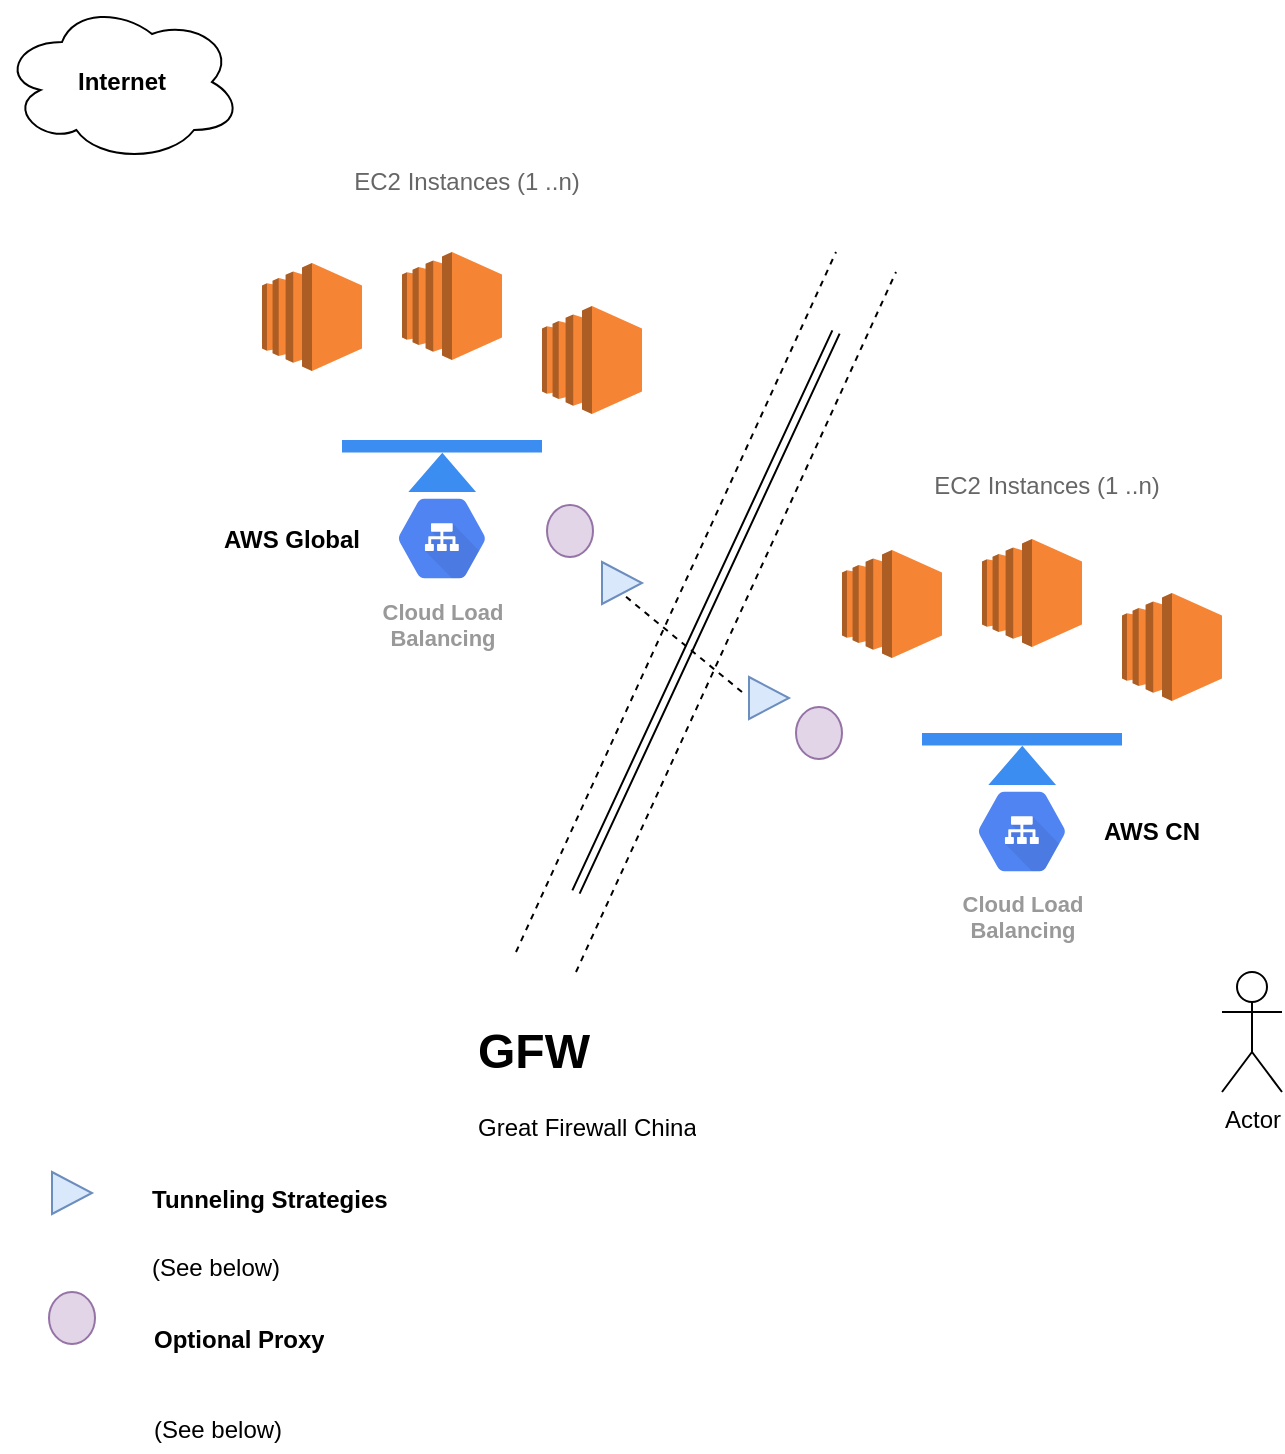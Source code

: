 <mxfile version="12.2.2" type="device" pages="1"><diagram id="xq4binAAVGzNXjXw6jtv" name="Page-1"><mxGraphModel dx="940" dy="580" grid="1" gridSize="10" guides="1" tooltips="1" connect="1" arrows="1" fold="1" page="1" pageScale="1" pageWidth="850" pageHeight="1100" math="0" shadow="0"><root><mxCell id="0"/><mxCell id="1" parent="0"/><mxCell id="sB5bozHKY5kt3t0yApUE-1" value="" style="shape=link;html=1;" edge="1" parent="1"><mxGeometry width="50" height="50" relative="1" as="geometry"><mxPoint x="317" y="470" as="sourcePoint"/><mxPoint x="447" y="190" as="targetPoint"/></mxGeometry></mxCell><mxCell id="sB5bozHKY5kt3t0yApUE-2" value="" style="endArrow=none;dashed=1;html=1;" edge="1" parent="1"><mxGeometry width="50" height="50" relative="1" as="geometry"><mxPoint x="287" y="500" as="sourcePoint"/><mxPoint x="447" y="150" as="targetPoint"/></mxGeometry></mxCell><mxCell id="sB5bozHKY5kt3t0yApUE-3" value="" style="endArrow=none;dashed=1;html=1;" edge="1" parent="1"><mxGeometry width="50" height="50" relative="1" as="geometry"><mxPoint x="317" y="510" as="sourcePoint"/><mxPoint x="477" y="160" as="targetPoint"/></mxGeometry></mxCell><mxCell id="sB5bozHKY5kt3t0yApUE-4" value="&lt;b&gt;Internet&lt;/b&gt;" style="ellipse;shape=cloud;whiteSpace=wrap;html=1;" vertex="1" parent="1"><mxGeometry x="30" y="25" width="120" height="80" as="geometry"/></mxCell><mxCell id="sB5bozHKY5kt3t0yApUE-5" value="Cloud Load&#10;Balancing" style="html=1;fillColor=#5184F3;strokeColor=none;verticalAlign=top;labelPosition=center;verticalLabelPosition=bottom;align=center;spacingTop=-6;fontSize=11;fontStyle=1;fontColor=#999999;shape=mxgraph.gcp2.hexIcon;prIcon=cloud_load_balancing" vertex="1" parent="1"><mxGeometry x="217" y="264" width="66" height="58.5" as="geometry"/></mxCell><mxCell id="sB5bozHKY5kt3t0yApUE-6" value="Cloud Load&#10;Balancing" style="html=1;fillColor=#5184F3;strokeColor=none;verticalAlign=top;labelPosition=center;verticalLabelPosition=bottom;align=center;spacingTop=-6;fontSize=11;fontStyle=1;fontColor=#999999;shape=mxgraph.gcp2.hexIcon;prIcon=cloud_load_balancing" vertex="1" parent="1"><mxGeometry x="507" y="410.5" width="66" height="58.5" as="geometry"/></mxCell><mxCell id="sB5bozHKY5kt3t0yApUE-7" value="" style="html=1;aspect=fixed;strokeColor=none;shadow=0;align=center;verticalAlign=top;fillColor=#3B8DF1;shape=mxgraph.gcp2.load_balancing" vertex="1" parent="1"><mxGeometry x="200" y="244" width="100" height="26" as="geometry"/></mxCell><mxCell id="sB5bozHKY5kt3t0yApUE-8" value="" style="html=1;aspect=fixed;strokeColor=none;shadow=0;align=center;verticalAlign=top;fillColor=#3B8DF1;shape=mxgraph.gcp2.load_balancing" vertex="1" parent="1"><mxGeometry x="490" y="390.5" width="100" height="26" as="geometry"/></mxCell><mxCell id="sB5bozHKY5kt3t0yApUE-9" value="" style="outlineConnect=0;dashed=0;verticalLabelPosition=bottom;verticalAlign=top;align=center;html=1;shape=mxgraph.aws3.ec2;fillColor=#F58534;gradientColor=none;" vertex="1" parent="1"><mxGeometry x="450" y="299" width="50" height="54" as="geometry"/></mxCell><mxCell id="sB5bozHKY5kt3t0yApUE-10" value="" style="outlineConnect=0;dashed=0;verticalLabelPosition=bottom;verticalAlign=top;align=center;html=1;shape=mxgraph.aws3.ec2;fillColor=#F58534;gradientColor=none;" vertex="1" parent="1"><mxGeometry x="520" y="293.5" width="50" height="54" as="geometry"/></mxCell><mxCell id="sB5bozHKY5kt3t0yApUE-11" value="" style="outlineConnect=0;dashed=0;verticalLabelPosition=bottom;verticalAlign=top;align=center;html=1;shape=mxgraph.aws3.ec2;fillColor=#F58534;gradientColor=none;" vertex="1" parent="1"><mxGeometry x="590" y="320.5" width="50" height="54" as="geometry"/></mxCell><mxCell id="sB5bozHKY5kt3t0yApUE-12" value="" style="outlineConnect=0;dashed=0;verticalLabelPosition=bottom;verticalAlign=top;align=center;html=1;shape=mxgraph.aws3.ec2;fillColor=#F58534;gradientColor=none;" vertex="1" parent="1"><mxGeometry x="160" y="155.5" width="50" height="54" as="geometry"/></mxCell><mxCell id="sB5bozHKY5kt3t0yApUE-13" value="" style="outlineConnect=0;dashed=0;verticalLabelPosition=bottom;verticalAlign=top;align=center;html=1;shape=mxgraph.aws3.ec2;fillColor=#F58534;gradientColor=none;" vertex="1" parent="1"><mxGeometry x="230" y="150" width="50" height="54" as="geometry"/></mxCell><mxCell id="sB5bozHKY5kt3t0yApUE-14" value="" style="outlineConnect=0;dashed=0;verticalLabelPosition=bottom;verticalAlign=top;align=center;html=1;shape=mxgraph.aws3.ec2;fillColor=#F58534;gradientColor=none;" vertex="1" parent="1"><mxGeometry x="300" y="177" width="50" height="54" as="geometry"/></mxCell><mxCell id="sB5bozHKY5kt3t0yApUE-15" value="Actor" style="shape=umlActor;verticalLabelPosition=bottom;labelBackgroundColor=#ffffff;verticalAlign=top;html=1;outlineConnect=0;" vertex="1" parent="1"><mxGeometry x="640" y="510" width="30" height="60" as="geometry"/></mxCell><mxCell id="sB5bozHKY5kt3t0yApUE-17" value="&lt;h1&gt;GFW&lt;/h1&gt;&lt;p&gt;Great Firewall China&lt;/p&gt;" style="text;html=1;strokeColor=none;fillColor=none;spacing=5;spacingTop=-20;whiteSpace=wrap;overflow=hidden;rounded=0;" vertex="1" parent="1"><mxGeometry x="262.5" y="530" width="125" height="80" as="geometry"/></mxCell><mxCell id="sB5bozHKY5kt3t0yApUE-20" value="AWS CN" style="text;html=1;strokeColor=none;fillColor=none;align=center;verticalAlign=middle;whiteSpace=wrap;rounded=0;fontStyle=1" vertex="1" parent="1"><mxGeometry x="560" y="430" width="90" height="20" as="geometry"/></mxCell><mxCell id="sB5bozHKY5kt3t0yApUE-21" value="AWS Global" style="text;html=1;strokeColor=none;fillColor=none;align=center;verticalAlign=middle;whiteSpace=wrap;rounded=0;fontStyle=1" vertex="1" parent="1"><mxGeometry x="130" y="283.5" width="90" height="20" as="geometry"/></mxCell><mxCell id="sB5bozHKY5kt3t0yApUE-23" value="&lt;font color=&quot;#666666&quot;&gt;EC2 Instances (1 ..n)&lt;/font&gt;" style="text;html=1;strokeColor=none;fillColor=none;align=center;verticalAlign=middle;whiteSpace=wrap;rounded=0;" vertex="1" parent="1"><mxGeometry x="490" y="257" width="125" height="20" as="geometry"/></mxCell><mxCell id="sB5bozHKY5kt3t0yApUE-26" value="" style="triangle;whiteSpace=wrap;html=1;fillColor=#dae8fc;strokeColor=#6c8ebf;" vertex="1" parent="1"><mxGeometry x="55" y="610" width="20" height="21" as="geometry"/></mxCell><mxCell id="sB5bozHKY5kt3t0yApUE-27" value="&lt;h1&gt;&lt;font style=&quot;font-size: 12px&quot;&gt;Tunneling Strategies&lt;/font&gt;&lt;/h1&gt;&lt;p&gt;&lt;font style=&quot;font-size: 12px&quot;&gt;(See below)&lt;/font&gt;&lt;/p&gt;" style="text;html=1;strokeColor=none;fillColor=none;spacing=5;spacingTop=-20;whiteSpace=wrap;overflow=hidden;rounded=0;" vertex="1" parent="1"><mxGeometry x="100" y="600" width="130" height="70" as="geometry"/></mxCell><mxCell id="sB5bozHKY5kt3t0yApUE-29" value="" style="ellipse;whiteSpace=wrap;html=1;fillColor=#e1d5e7;strokeColor=#9673a6;" vertex="1" parent="1"><mxGeometry x="427" y="377.5" width="23" height="26" as="geometry"/></mxCell><mxCell id="sB5bozHKY5kt3t0yApUE-31" value="&lt;font color=&quot;#666666&quot;&gt;EC2 Instances (1 ..n)&lt;/font&gt;" style="text;html=1;strokeColor=none;fillColor=none;align=center;verticalAlign=middle;whiteSpace=wrap;rounded=0;" vertex="1" parent="1"><mxGeometry x="200" y="105" width="125" height="20" as="geometry"/></mxCell><mxCell id="sB5bozHKY5kt3t0yApUE-30" value="" style="triangle;whiteSpace=wrap;html=1;fillColor=#dae8fc;strokeColor=#6c8ebf;" vertex="1" parent="1"><mxGeometry x="330" y="305" width="20" height="21" as="geometry"/></mxCell><mxCell id="sB5bozHKY5kt3t0yApUE-25" value="" style="triangle;whiteSpace=wrap;html=1;fillColor=#dae8fc;strokeColor=#6c8ebf;" vertex="1" parent="1"><mxGeometry x="403.5" y="362.5" width="20" height="21" as="geometry"/></mxCell><mxCell id="sB5bozHKY5kt3t0yApUE-36" value="" style="ellipse;whiteSpace=wrap;html=1;fillColor=#e1d5e7;strokeColor=#9673a6;" vertex="1" parent="1"><mxGeometry x="302.5" y="276.5" width="23" height="26" as="geometry"/></mxCell><mxCell id="sB5bozHKY5kt3t0yApUE-38" value="" style="ellipse;whiteSpace=wrap;html=1;fillColor=#e1d5e7;strokeColor=#9673a6;" vertex="1" parent="1"><mxGeometry x="53.5" y="670" width="23" height="26" as="geometry"/></mxCell><mxCell id="sB5bozHKY5kt3t0yApUE-39" value="&lt;h1&gt;&lt;font style=&quot;font-size: 12px&quot;&gt;Optional Proxy&lt;/font&gt;&lt;/h1&gt;&lt;h1&gt;&lt;span style=&quot;font-weight: normal ; font-size: 12px&quot;&gt;&lt;font style=&quot;font-size: 12px&quot;&gt;(See below)&lt;/font&gt;&lt;/span&gt;&lt;br&gt;&lt;/h1&gt;" style="text;html=1;strokeColor=none;fillColor=none;spacing=5;spacingTop=-20;whiteSpace=wrap;overflow=hidden;rounded=0;" vertex="1" parent="1"><mxGeometry x="101" y="670" width="119" height="80" as="geometry"/></mxCell><mxCell id="sB5bozHKY5kt3t0yApUE-40" value="" style="endArrow=none;dashed=1;html=1;entryX=0.5;entryY=1;entryDx=0;entryDy=0;" edge="1" parent="1" target="sB5bozHKY5kt3t0yApUE-30"><mxGeometry width="50" height="50" relative="1" as="geometry"><mxPoint x="400" y="370" as="sourcePoint"/><mxPoint x="320" y="330" as="targetPoint"/></mxGeometry></mxCell></root></mxGraphModel></diagram></mxfile>